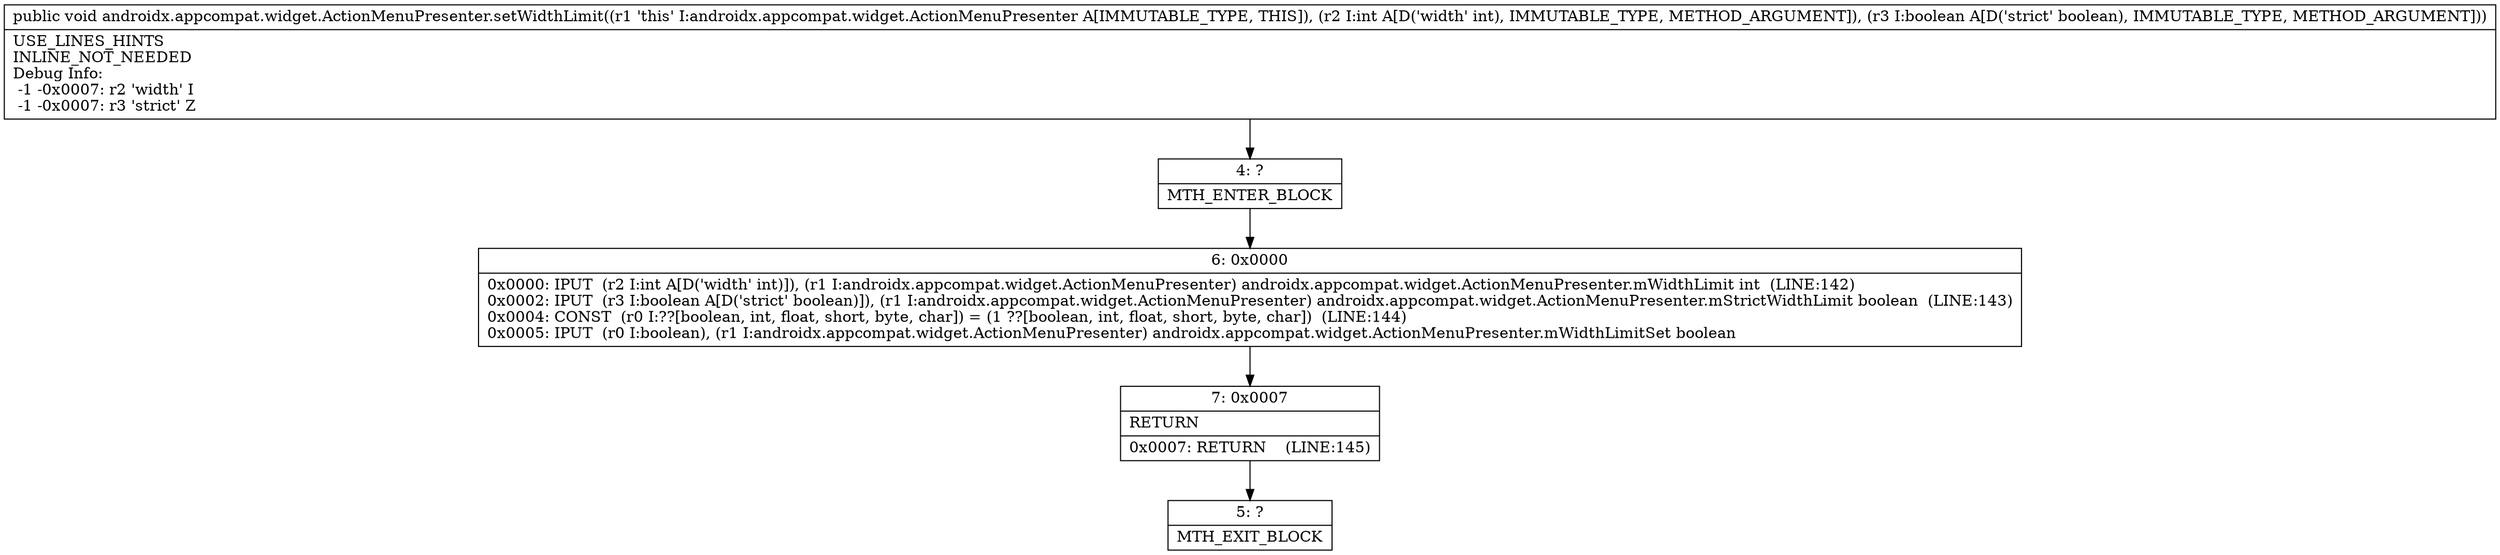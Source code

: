 digraph "CFG forandroidx.appcompat.widget.ActionMenuPresenter.setWidthLimit(IZ)V" {
Node_4 [shape=record,label="{4\:\ ?|MTH_ENTER_BLOCK\l}"];
Node_6 [shape=record,label="{6\:\ 0x0000|0x0000: IPUT  (r2 I:int A[D('width' int)]), (r1 I:androidx.appcompat.widget.ActionMenuPresenter) androidx.appcompat.widget.ActionMenuPresenter.mWidthLimit int  (LINE:142)\l0x0002: IPUT  (r3 I:boolean A[D('strict' boolean)]), (r1 I:androidx.appcompat.widget.ActionMenuPresenter) androidx.appcompat.widget.ActionMenuPresenter.mStrictWidthLimit boolean  (LINE:143)\l0x0004: CONST  (r0 I:??[boolean, int, float, short, byte, char]) = (1 ??[boolean, int, float, short, byte, char])  (LINE:144)\l0x0005: IPUT  (r0 I:boolean), (r1 I:androidx.appcompat.widget.ActionMenuPresenter) androidx.appcompat.widget.ActionMenuPresenter.mWidthLimitSet boolean \l}"];
Node_7 [shape=record,label="{7\:\ 0x0007|RETURN\l|0x0007: RETURN    (LINE:145)\l}"];
Node_5 [shape=record,label="{5\:\ ?|MTH_EXIT_BLOCK\l}"];
MethodNode[shape=record,label="{public void androidx.appcompat.widget.ActionMenuPresenter.setWidthLimit((r1 'this' I:androidx.appcompat.widget.ActionMenuPresenter A[IMMUTABLE_TYPE, THIS]), (r2 I:int A[D('width' int), IMMUTABLE_TYPE, METHOD_ARGUMENT]), (r3 I:boolean A[D('strict' boolean), IMMUTABLE_TYPE, METHOD_ARGUMENT]))  | USE_LINES_HINTS\lINLINE_NOT_NEEDED\lDebug Info:\l  \-1 \-0x0007: r2 'width' I\l  \-1 \-0x0007: r3 'strict' Z\l}"];
MethodNode -> Node_4;Node_4 -> Node_6;
Node_6 -> Node_7;
Node_7 -> Node_5;
}

